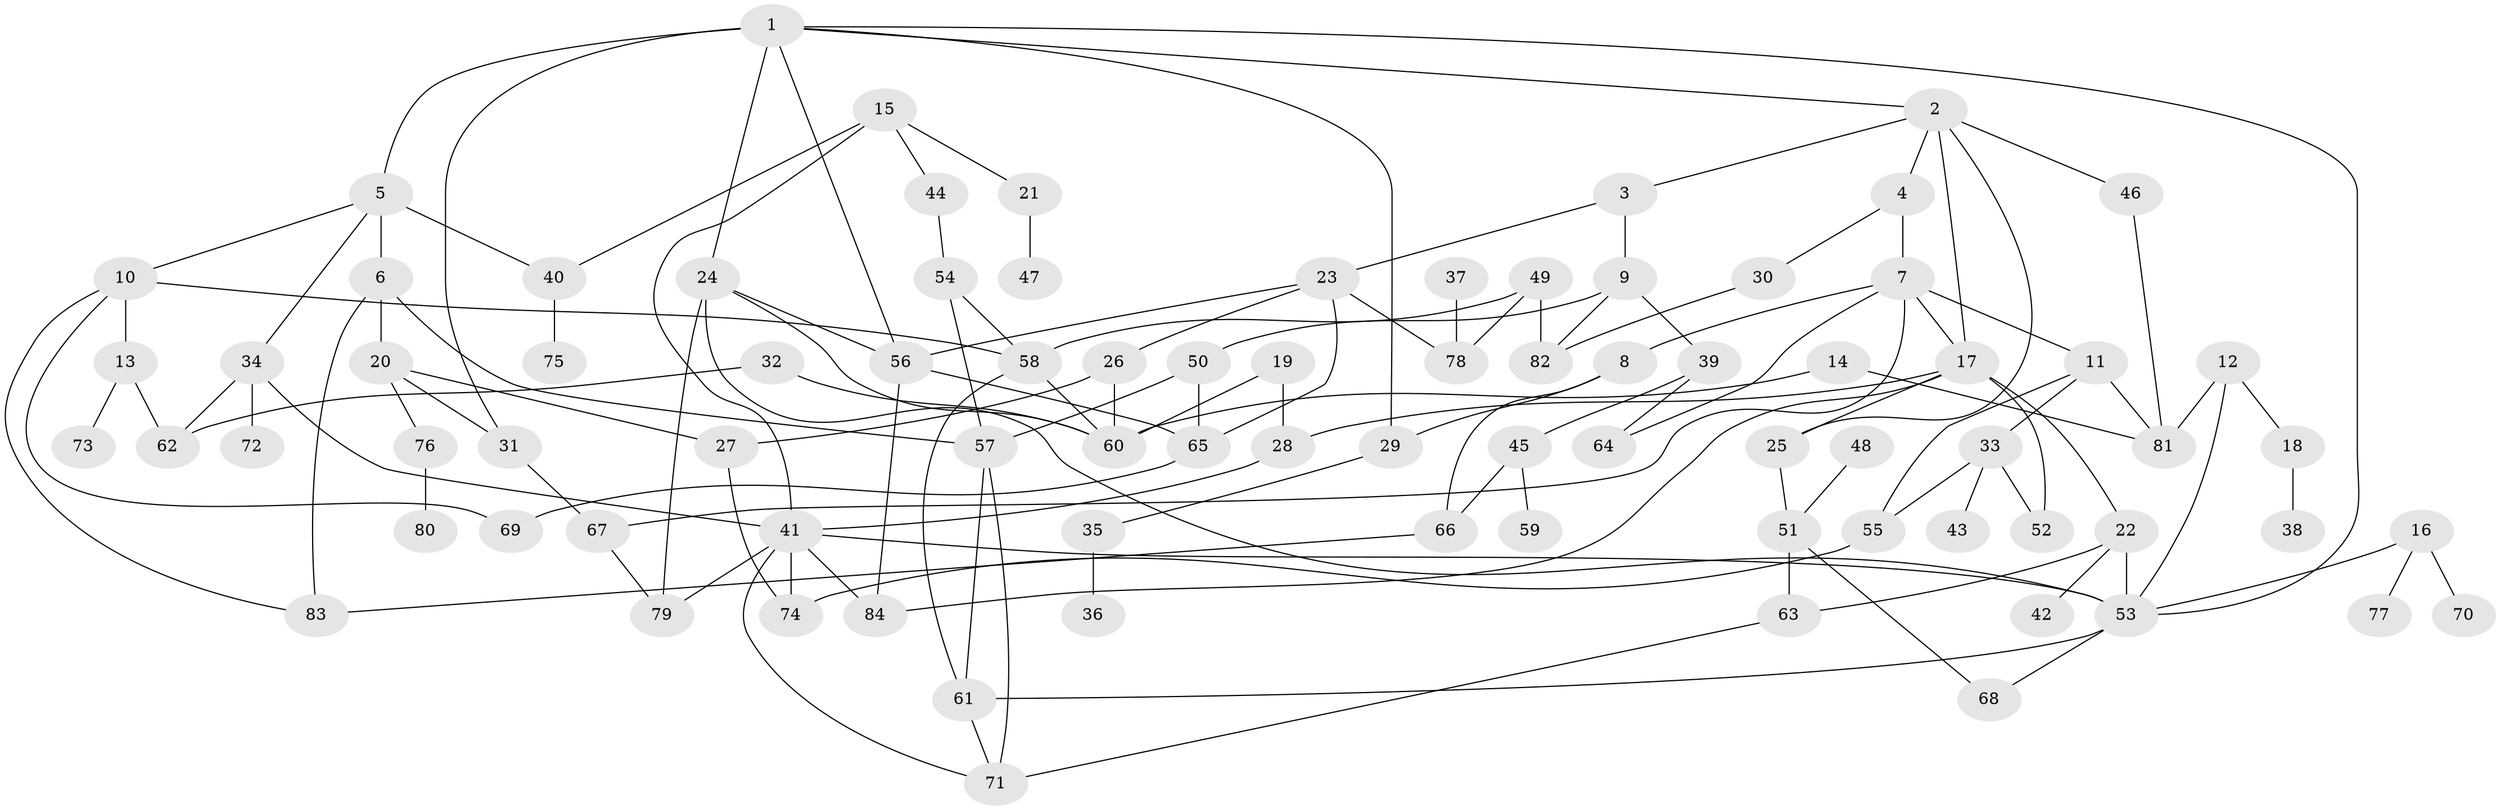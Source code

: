 // original degree distribution, {7: 0.01680672268907563, 6: 0.01680672268907563, 3: 0.24369747899159663, 4: 0.15126050420168066, 1: 0.2184873949579832, 5: 0.07563025210084033, 2: 0.2605042016806723, 8: 0.01680672268907563}
// Generated by graph-tools (version 1.1) at 2025/35/03/04/25 23:35:59]
// undirected, 84 vertices, 132 edges
graph export_dot {
  node [color=gray90,style=filled];
  1;
  2;
  3;
  4;
  5;
  6;
  7;
  8;
  9;
  10;
  11;
  12;
  13;
  14;
  15;
  16;
  17;
  18;
  19;
  20;
  21;
  22;
  23;
  24;
  25;
  26;
  27;
  28;
  29;
  30;
  31;
  32;
  33;
  34;
  35;
  36;
  37;
  38;
  39;
  40;
  41;
  42;
  43;
  44;
  45;
  46;
  47;
  48;
  49;
  50;
  51;
  52;
  53;
  54;
  55;
  56;
  57;
  58;
  59;
  60;
  61;
  62;
  63;
  64;
  65;
  66;
  67;
  68;
  69;
  70;
  71;
  72;
  73;
  74;
  75;
  76;
  77;
  78;
  79;
  80;
  81;
  82;
  83;
  84;
  1 -- 2 [weight=1.0];
  1 -- 5 [weight=1.0];
  1 -- 24 [weight=1.0];
  1 -- 29 [weight=1.0];
  1 -- 31 [weight=1.0];
  1 -- 53 [weight=1.0];
  1 -- 56 [weight=1.0];
  2 -- 3 [weight=1.0];
  2 -- 4 [weight=1.0];
  2 -- 17 [weight=1.0];
  2 -- 25 [weight=1.0];
  2 -- 46 [weight=1.0];
  3 -- 9 [weight=1.0];
  3 -- 23 [weight=1.0];
  4 -- 7 [weight=1.0];
  4 -- 30 [weight=1.0];
  5 -- 6 [weight=1.0];
  5 -- 10 [weight=1.0];
  5 -- 34 [weight=1.0];
  5 -- 40 [weight=1.0];
  6 -- 20 [weight=1.0];
  6 -- 57 [weight=1.0];
  6 -- 83 [weight=1.0];
  7 -- 8 [weight=1.0];
  7 -- 11 [weight=1.0];
  7 -- 17 [weight=1.0];
  7 -- 64 [weight=1.0];
  7 -- 67 [weight=1.0];
  8 -- 29 [weight=1.0];
  8 -- 66 [weight=1.0];
  9 -- 39 [weight=1.0];
  9 -- 50 [weight=1.0];
  9 -- 82 [weight=1.0];
  10 -- 13 [weight=1.0];
  10 -- 58 [weight=1.0];
  10 -- 69 [weight=1.0];
  10 -- 83 [weight=1.0];
  11 -- 33 [weight=1.0];
  11 -- 55 [weight=1.0];
  11 -- 81 [weight=1.0];
  12 -- 18 [weight=1.0];
  12 -- 53 [weight=1.0];
  12 -- 81 [weight=1.0];
  13 -- 62 [weight=1.0];
  13 -- 73 [weight=1.0];
  14 -- 60 [weight=1.0];
  14 -- 81 [weight=1.0];
  15 -- 21 [weight=1.0];
  15 -- 40 [weight=1.0];
  15 -- 41 [weight=1.0];
  15 -- 44 [weight=1.0];
  16 -- 53 [weight=1.0];
  16 -- 70 [weight=1.0];
  16 -- 77 [weight=1.0];
  17 -- 22 [weight=1.0];
  17 -- 25 [weight=1.0];
  17 -- 28 [weight=1.0];
  17 -- 52 [weight=1.0];
  17 -- 84 [weight=1.0];
  18 -- 38 [weight=1.0];
  19 -- 28 [weight=1.0];
  19 -- 60 [weight=1.0];
  20 -- 27 [weight=1.0];
  20 -- 31 [weight=1.0];
  20 -- 76 [weight=1.0];
  21 -- 47 [weight=1.0];
  22 -- 42 [weight=1.0];
  22 -- 53 [weight=1.0];
  22 -- 63 [weight=1.0];
  23 -- 26 [weight=1.0];
  23 -- 56 [weight=1.0];
  23 -- 65 [weight=1.0];
  23 -- 78 [weight=1.0];
  24 -- 53 [weight=1.0];
  24 -- 56 [weight=1.0];
  24 -- 60 [weight=1.0];
  24 -- 79 [weight=1.0];
  25 -- 51 [weight=1.0];
  26 -- 27 [weight=1.0];
  26 -- 60 [weight=1.0];
  27 -- 74 [weight=1.0];
  28 -- 41 [weight=1.0];
  29 -- 35 [weight=1.0];
  30 -- 82 [weight=1.0];
  31 -- 67 [weight=1.0];
  32 -- 60 [weight=1.0];
  32 -- 62 [weight=1.0];
  33 -- 43 [weight=1.0];
  33 -- 52 [weight=1.0];
  33 -- 55 [weight=1.0];
  34 -- 41 [weight=1.0];
  34 -- 62 [weight=1.0];
  34 -- 72 [weight=1.0];
  35 -- 36 [weight=1.0];
  37 -- 78 [weight=1.0];
  39 -- 45 [weight=1.0];
  39 -- 64 [weight=1.0];
  40 -- 75 [weight=1.0];
  41 -- 53 [weight=1.0];
  41 -- 71 [weight=1.0];
  41 -- 74 [weight=1.0];
  41 -- 79 [weight=1.0];
  41 -- 84 [weight=1.0];
  44 -- 54 [weight=1.0];
  45 -- 59 [weight=1.0];
  45 -- 66 [weight=1.0];
  46 -- 81 [weight=1.0];
  48 -- 51 [weight=1.0];
  49 -- 58 [weight=1.0];
  49 -- 78 [weight=1.0];
  49 -- 82 [weight=1.0];
  50 -- 57 [weight=1.0];
  50 -- 65 [weight=1.0];
  51 -- 63 [weight=1.0];
  51 -- 68 [weight=1.0];
  53 -- 61 [weight=1.0];
  53 -- 68 [weight=1.0];
  54 -- 57 [weight=1.0];
  54 -- 58 [weight=1.0];
  55 -- 74 [weight=1.0];
  56 -- 65 [weight=1.0];
  56 -- 84 [weight=1.0];
  57 -- 61 [weight=1.0];
  57 -- 71 [weight=1.0];
  58 -- 60 [weight=1.0];
  58 -- 61 [weight=1.0];
  61 -- 71 [weight=1.0];
  63 -- 71 [weight=1.0];
  65 -- 69 [weight=1.0];
  66 -- 83 [weight=1.0];
  67 -- 79 [weight=1.0];
  76 -- 80 [weight=1.0];
}
